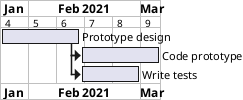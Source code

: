 {
  "sha1": "mu1xhyhwwh4ytpcrnom7i7etffq3ugv",
  "insertion": {
    "when": "2024-06-03T18:59:35.679Z",
    "user": "plantuml@gmail.com"
  }
}
@startgantt
printscale weekly
weeks starts on Monday and must have at least 4 days

project starts 2021/01/25

[Prototype design] lasts 20 days
[Code prototype] lasts 20 days
[Write tests] lasts 15 days
[Code prototype] starts at [Prototype design]'s end
[Write tests] starts at [Code prototype]'s start
@endgantt
